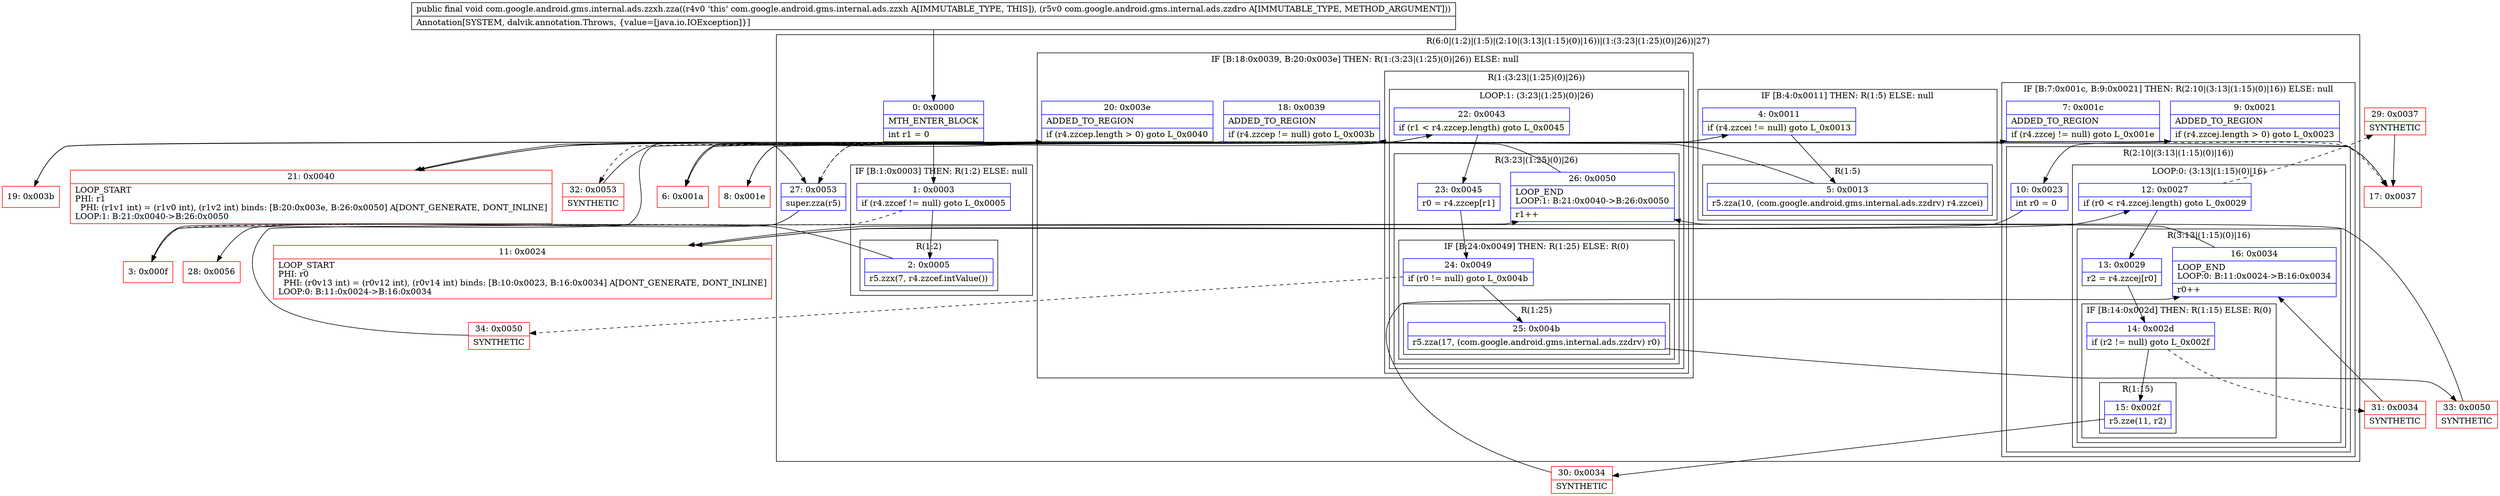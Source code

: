 digraph "CFG forcom.google.android.gms.internal.ads.zzxh.zza(Lcom\/google\/android\/gms\/internal\/ads\/zzdro;)V" {
subgraph cluster_Region_813720495 {
label = "R(6:0|(1:2)|(1:5)|(2:10|(3:13|(1:15)(0)|16))|(1:(3:23|(1:25)(0)|26))|27)";
node [shape=record,color=blue];
Node_0 [shape=record,label="{0\:\ 0x0000|MTH_ENTER_BLOCK\l|int r1 = 0\l}"];
subgraph cluster_IfRegion_1004535399 {
label = "IF [B:1:0x0003] THEN: R(1:2) ELSE: null";
node [shape=record,color=blue];
Node_1 [shape=record,label="{1\:\ 0x0003|if (r4.zzcef != null) goto L_0x0005\l}"];
subgraph cluster_Region_380331569 {
label = "R(1:2)";
node [shape=record,color=blue];
Node_2 [shape=record,label="{2\:\ 0x0005|r5.zzx(7, r4.zzcef.intValue())\l}"];
}
}
subgraph cluster_IfRegion_1977347409 {
label = "IF [B:4:0x0011] THEN: R(1:5) ELSE: null";
node [shape=record,color=blue];
Node_4 [shape=record,label="{4\:\ 0x0011|if (r4.zzcei != null) goto L_0x0013\l}"];
subgraph cluster_Region_496788793 {
label = "R(1:5)";
node [shape=record,color=blue];
Node_5 [shape=record,label="{5\:\ 0x0013|r5.zza(10, (com.google.android.gms.internal.ads.zzdrv) r4.zzcei)\l}"];
}
}
subgraph cluster_IfRegion_1500810283 {
label = "IF [B:7:0x001c, B:9:0x0021] THEN: R(2:10|(3:13|(1:15)(0)|16)) ELSE: null";
node [shape=record,color=blue];
Node_7 [shape=record,label="{7\:\ 0x001c|ADDED_TO_REGION\l|if (r4.zzcej != null) goto L_0x001e\l}"];
Node_9 [shape=record,label="{9\:\ 0x0021|ADDED_TO_REGION\l|if (r4.zzcej.length \> 0) goto L_0x0023\l}"];
subgraph cluster_Region_402554883 {
label = "R(2:10|(3:13|(1:15)(0)|16))";
node [shape=record,color=blue];
Node_10 [shape=record,label="{10\:\ 0x0023|int r0 = 0\l}"];
subgraph cluster_LoopRegion_337896410 {
label = "LOOP:0: (3:13|(1:15)(0)|16)";
node [shape=record,color=blue];
Node_12 [shape=record,label="{12\:\ 0x0027|if (r0 \< r4.zzcej.length) goto L_0x0029\l}"];
subgraph cluster_Region_74233402 {
label = "R(3:13|(1:15)(0)|16)";
node [shape=record,color=blue];
Node_13 [shape=record,label="{13\:\ 0x0029|r2 = r4.zzcej[r0]\l}"];
subgraph cluster_IfRegion_1043871082 {
label = "IF [B:14:0x002d] THEN: R(1:15) ELSE: R(0)";
node [shape=record,color=blue];
Node_14 [shape=record,label="{14\:\ 0x002d|if (r2 != null) goto L_0x002f\l}"];
subgraph cluster_Region_1081293369 {
label = "R(1:15)";
node [shape=record,color=blue];
Node_15 [shape=record,label="{15\:\ 0x002f|r5.zze(11, r2)\l}"];
}
subgraph cluster_Region_1025242056 {
label = "R(0)";
node [shape=record,color=blue];
}
}
Node_16 [shape=record,label="{16\:\ 0x0034|LOOP_END\lLOOP:0: B:11:0x0024\-\>B:16:0x0034\l|r0++\l}"];
}
}
}
}
subgraph cluster_IfRegion_908982914 {
label = "IF [B:18:0x0039, B:20:0x003e] THEN: R(1:(3:23|(1:25)(0)|26)) ELSE: null";
node [shape=record,color=blue];
Node_18 [shape=record,label="{18\:\ 0x0039|ADDED_TO_REGION\l|if (r4.zzcep != null) goto L_0x003b\l}"];
Node_20 [shape=record,label="{20\:\ 0x003e|ADDED_TO_REGION\l|if (r4.zzcep.length \> 0) goto L_0x0040\l}"];
subgraph cluster_Region_1237387848 {
label = "R(1:(3:23|(1:25)(0)|26))";
node [shape=record,color=blue];
subgraph cluster_LoopRegion_280646587 {
label = "LOOP:1: (3:23|(1:25)(0)|26)";
node [shape=record,color=blue];
Node_22 [shape=record,label="{22\:\ 0x0043|if (r1 \< r4.zzcep.length) goto L_0x0045\l}"];
subgraph cluster_Region_1339213979 {
label = "R(3:23|(1:25)(0)|26)";
node [shape=record,color=blue];
Node_23 [shape=record,label="{23\:\ 0x0045|r0 = r4.zzcep[r1]\l}"];
subgraph cluster_IfRegion_1927116759 {
label = "IF [B:24:0x0049] THEN: R(1:25) ELSE: R(0)";
node [shape=record,color=blue];
Node_24 [shape=record,label="{24\:\ 0x0049|if (r0 != null) goto L_0x004b\l}"];
subgraph cluster_Region_729639652 {
label = "R(1:25)";
node [shape=record,color=blue];
Node_25 [shape=record,label="{25\:\ 0x004b|r5.zza(17, (com.google.android.gms.internal.ads.zzdrv) r0)\l}"];
}
subgraph cluster_Region_1789900425 {
label = "R(0)";
node [shape=record,color=blue];
}
}
Node_26 [shape=record,label="{26\:\ 0x0050|LOOP_END\lLOOP:1: B:21:0x0040\-\>B:26:0x0050\l|r1++\l}"];
}
}
}
}
Node_27 [shape=record,label="{27\:\ 0x0053|super.zza(r5)\l}"];
}
Node_3 [shape=record,color=red,label="{3\:\ 0x000f}"];
Node_6 [shape=record,color=red,label="{6\:\ 0x001a}"];
Node_8 [shape=record,color=red,label="{8\:\ 0x001e}"];
Node_11 [shape=record,color=red,label="{11\:\ 0x0024|LOOP_START\lPHI: r0 \l  PHI: (r0v13 int) = (r0v12 int), (r0v14 int) binds: [B:10:0x0023, B:16:0x0034] A[DONT_GENERATE, DONT_INLINE]\lLOOP:0: B:11:0x0024\-\>B:16:0x0034\l}"];
Node_17 [shape=record,color=red,label="{17\:\ 0x0037}"];
Node_19 [shape=record,color=red,label="{19\:\ 0x003b}"];
Node_21 [shape=record,color=red,label="{21\:\ 0x0040|LOOP_START\lPHI: r1 \l  PHI: (r1v1 int) = (r1v0 int), (r1v2 int) binds: [B:20:0x003e, B:26:0x0050] A[DONT_GENERATE, DONT_INLINE]\lLOOP:1: B:21:0x0040\-\>B:26:0x0050\l}"];
Node_28 [shape=record,color=red,label="{28\:\ 0x0056}"];
Node_29 [shape=record,color=red,label="{29\:\ 0x0037|SYNTHETIC\l}"];
Node_30 [shape=record,color=red,label="{30\:\ 0x0034|SYNTHETIC\l}"];
Node_31 [shape=record,color=red,label="{31\:\ 0x0034|SYNTHETIC\l}"];
Node_32 [shape=record,color=red,label="{32\:\ 0x0053|SYNTHETIC\l}"];
Node_33 [shape=record,color=red,label="{33\:\ 0x0050|SYNTHETIC\l}"];
Node_34 [shape=record,color=red,label="{34\:\ 0x0050|SYNTHETIC\l}"];
MethodNode[shape=record,label="{public final void com.google.android.gms.internal.ads.zzxh.zza((r4v0 'this' com.google.android.gms.internal.ads.zzxh A[IMMUTABLE_TYPE, THIS]), (r5v0 com.google.android.gms.internal.ads.zzdro A[IMMUTABLE_TYPE, METHOD_ARGUMENT]))  | Annotation[SYSTEM, dalvik.annotation.Throws, \{value=[java.io.IOException]\}]\l}"];
MethodNode -> Node_0;
Node_0 -> Node_1;
Node_1 -> Node_2;
Node_1 -> Node_3[style=dashed];
Node_2 -> Node_3;
Node_4 -> Node_5;
Node_4 -> Node_6[style=dashed];
Node_5 -> Node_6;
Node_7 -> Node_8;
Node_7 -> Node_17[style=dashed];
Node_9 -> Node_10;
Node_9 -> Node_17[style=dashed];
Node_10 -> Node_11;
Node_12 -> Node_13;
Node_12 -> Node_29[style=dashed];
Node_13 -> Node_14;
Node_14 -> Node_15;
Node_14 -> Node_31[style=dashed];
Node_15 -> Node_30;
Node_16 -> Node_11;
Node_18 -> Node_19;
Node_18 -> Node_27[style=dashed];
Node_20 -> Node_21;
Node_20 -> Node_27[style=dashed];
Node_22 -> Node_23;
Node_22 -> Node_32[style=dashed];
Node_23 -> Node_24;
Node_24 -> Node_25;
Node_24 -> Node_34[style=dashed];
Node_25 -> Node_33;
Node_26 -> Node_21;
Node_27 -> Node_28;
Node_3 -> Node_4;
Node_6 -> Node_7;
Node_8 -> Node_9;
Node_11 -> Node_12;
Node_17 -> Node_18;
Node_19 -> Node_20;
Node_21 -> Node_22;
Node_29 -> Node_17;
Node_30 -> Node_16;
Node_31 -> Node_16;
Node_32 -> Node_27;
Node_33 -> Node_26;
Node_34 -> Node_26;
}

